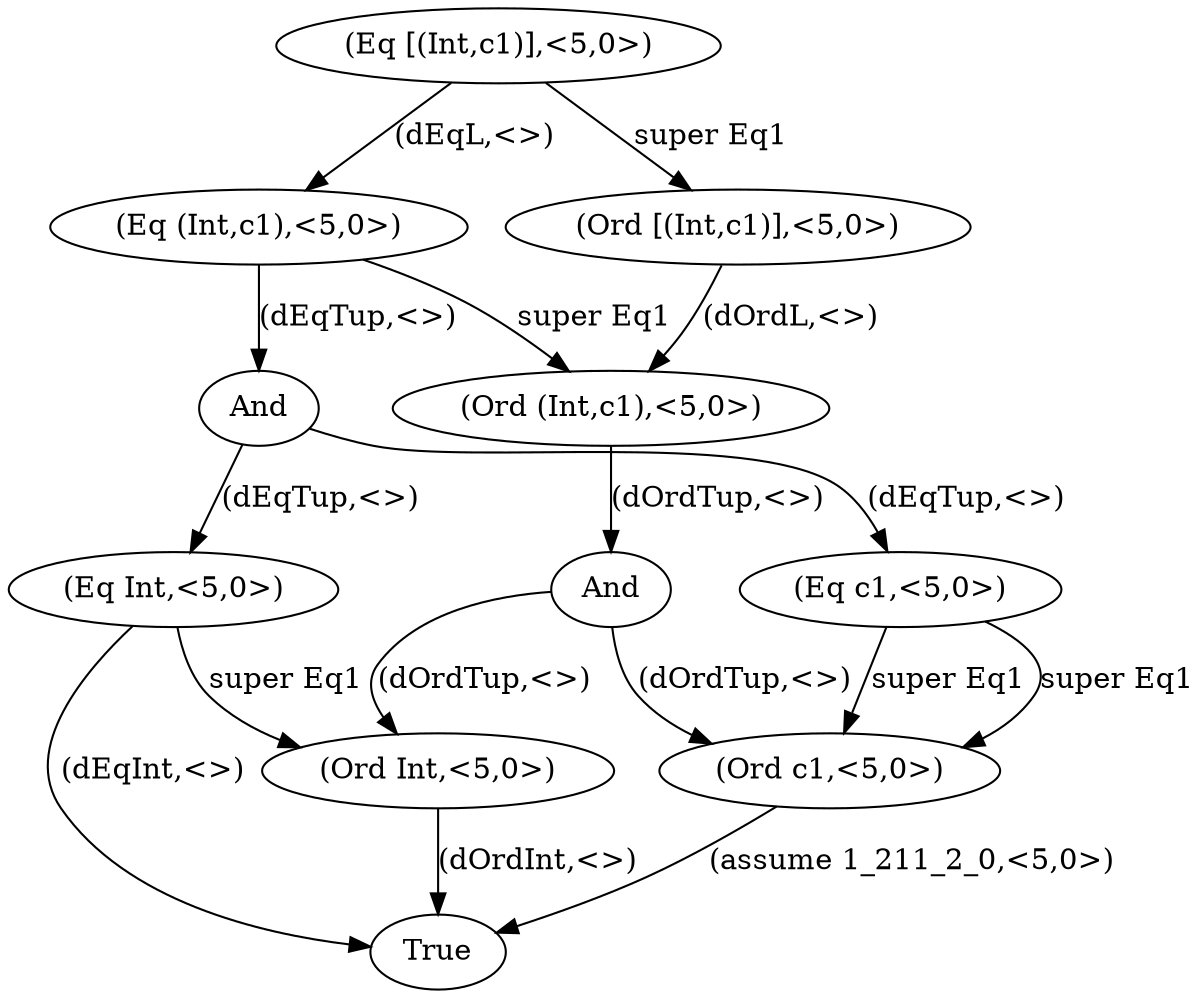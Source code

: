 
digraph fgl {
	0 [label = "(Ord c1,<5,0>)"]
	1 [label = "True"]
	2 [label = "(Eq c1,<5,0>)"]
	3 [label = "(Eq [(Int,c1)],<5,0>)"]
	4 [label = "(Ord [(Int,c1)],<5,0>)"]
	5 [label = "(Eq (Int,c1),<5,0>)"]
	6 [label = "(Ord (Int,c1),<5,0>)"]
	7 [label = "And"]
	8 [label = "(Eq Int,<5,0>)"]
	9 [label = "And"]
	10 [label = "(Ord Int,<5,0>)"]
	0 -> 1 [label = "(assume 1_211_2_0,<5,0>)"]
	2 -> 0 [label = "super Eq1"]
	2 -> 0 [label = "super Eq1"]
	3 -> 4 [label = "super Eq1"]
	3 -> 5 [label = "(dEqL,<>)"]
	4 -> 6 [label = "(dOrdL,<>)"]
	5 -> 6 [label = "super Eq1"]
	5 -> 7 [label = "(dEqTup,<>)"]
	6 -> 9 [label = "(dOrdTup,<>)"]
	7 -> 2 [label = "(dEqTup,<>)"]
	7 -> 8 [label = "(dEqTup,<>)"]
	8 -> 10 [label = "super Eq1"]
	8 -> 1 [label = "(dEqInt,<>)"]
	9 -> 10 [label = "(dOrdTup,<>)"]
	9 -> 0 [label = "(dOrdTup,<>)"]
	10 -> 1 [label = "(dOrdInt,<>)"]
}